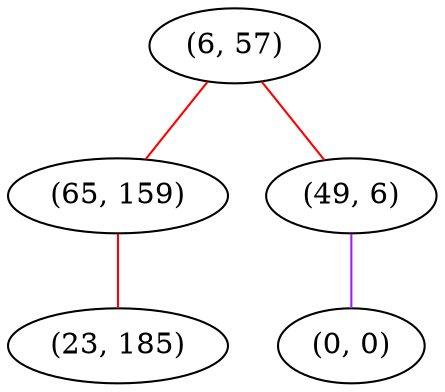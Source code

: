 graph "" {
"(6, 57)";
"(65, 159)";
"(49, 6)";
"(0, 0)";
"(23, 185)";
"(6, 57)" -- "(49, 6)"  [color=red, key=0, weight=1];
"(6, 57)" -- "(65, 159)"  [color=red, key=0, weight=1];
"(65, 159)" -- "(23, 185)"  [color=red, key=0, weight=1];
"(49, 6)" -- "(0, 0)"  [color=purple, key=0, weight=4];
}
